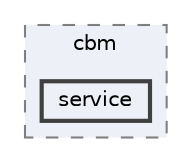 digraph "repository/cbm/src/test/java/com/sterlite/cal/cbm/service"
{
 // LATEX_PDF_SIZE
  bgcolor="transparent";
  edge [fontname=Helvetica,fontsize=10,labelfontname=Helvetica,labelfontsize=10];
  node [fontname=Helvetica,fontsize=10,shape=box,height=0.2,width=0.4];
  compound=true
  subgraph clusterdir_f8d6c27a5b53045059a7f2ef24193a15 {
    graph [ bgcolor="#edf0f7", pencolor="grey50", label="cbm", fontname=Helvetica,fontsize=10 style="filled,dashed", URL="dir_f8d6c27a5b53045059a7f2ef24193a15.html",tooltip=""]
  dir_5489ab4fac69d60ad2735797ef1ff85f [label="service", fillcolor="#edf0f7", color="grey25", style="filled,bold", URL="dir_5489ab4fac69d60ad2735797ef1ff85f.html",tooltip=""];
  }
}
